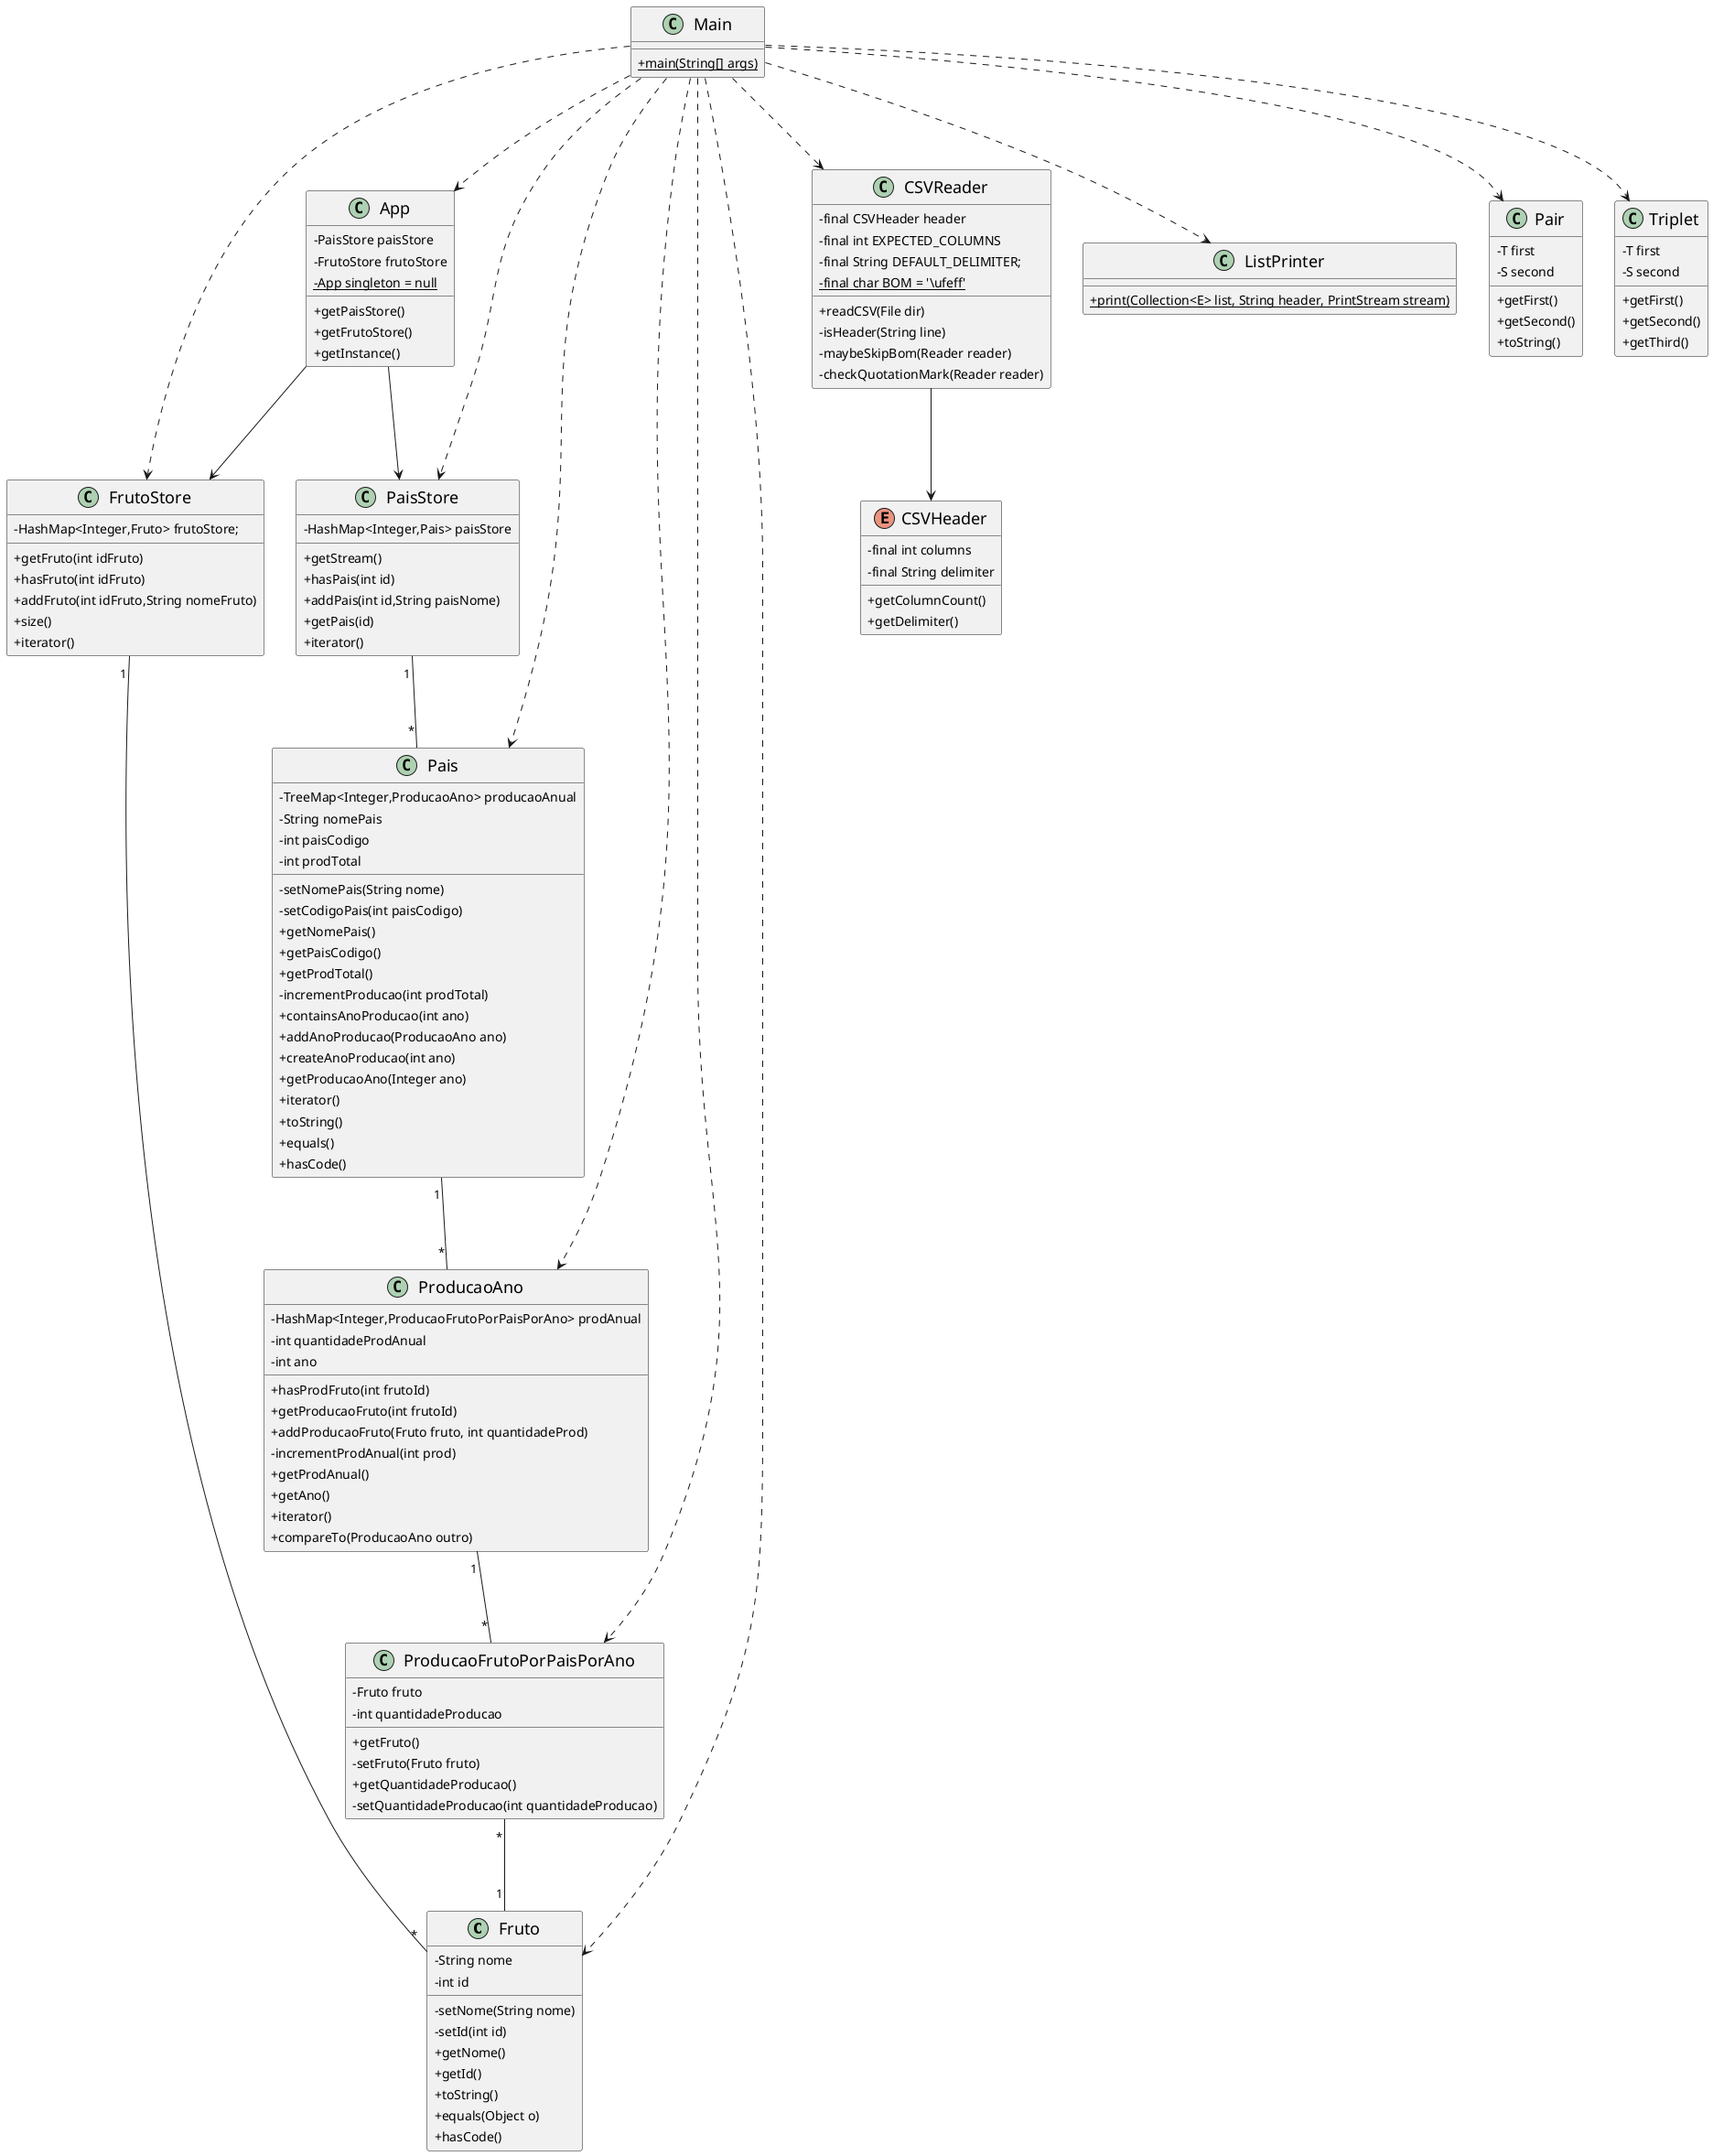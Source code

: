 @startuml
'https://plantuml.com/class-diagram

skinparam classAttributeIconSize 0
skinparam padding 2
skinparam ranksep 100
skinparam classFontSize 18


class Fruto
{
    -String nome
    -int id
    -setNome(String nome)
    -setId(int id)
    +getNome()
    +getId()
    +toString()
    +equals(Object o)
    +hasCode()
}

class FrutoStore
{
    -HashMap<Integer,Fruto> frutoStore;
    +getFruto(int idFruto)
    +hasFruto(int idFruto)
    +addFruto(int idFruto,String nomeFruto)
    +size()
    +iterator()
}

class Pais
{
    -TreeMap<Integer,ProducaoAno> producaoAnual
    -String nomePais
    -int paisCodigo
    -int prodTotal
    -setNomePais(String nome)
    -setCodigoPais(int paisCodigo)
    +getNomePais()
    +getPaisCodigo()
    +getProdTotal()
    -incrementProducao(int prodTotal)
    +containsAnoProducao(int ano)
    +addAnoProducao(ProducaoAno ano)
    +createAnoProducao(int ano)
    +getProducaoAno(Integer ano)
    +iterator()
    +toString()
    +equals()
    +hasCode()
}

class PaisStore
{
    -HashMap<Integer,Pais> paisStore
    +getStream()
    +hasPais(int id)
    +addPais(int id,String paisNome)
    +getPais(id)
    +iterator()
}

class ProducaoAno
{
    -HashMap<Integer,ProducaoFrutoPorPaisPorAno> prodAnual
    -int quantidadeProdAnual
    -int ano
    +hasProdFruto(int frutoId)
    +getProducaoFruto(int frutoId)
    +addProducaoFruto(Fruto fruto, int quantidadeProd)
    -incrementProdAnual(int prod)
    +getProdAnual()
    +getAno()
    +iterator()
    +compareTo(ProducaoAno outro)
}

class ProducaoFrutoPorPaisPorAno
{
    -Fruto fruto
    -int quantidadeProducao
    +getFruto()
    -setFruto(Fruto fruto)
    +getQuantidadeProducao()
    -setQuantidadeProducao(int quantidadeProducao)
}

class CSVReader
{
    -final CSVHeader header
    -final int EXPECTED_COLUMNS
    -final String DEFAULT_DELIMITER;
    -{static}final char BOM = '\ufeff'
    +readCSV(File dir)
    -isHeader(String line)
    -maybeSkipBom(Reader reader)
    -checkQuotationMark(Reader reader)
}

enum CSVHeader
{
    -final int columns
    -final String delimiter
    +getColumnCount()
    +getDelimiter()
}

class ListPrinter
{
    +{static}print(Collection<E> list, String header, PrintStream stream)
}

class Pair
{
    -T first
    -S second
    +getFirst()
    +getSecond()
    +toString()
}

class Triplet
{
    -T first
    -S second
    +getFirst()
    +getSecond()
    +getThird()
}

class App
{
    -PaisStore paisStore
    -FrutoStore frutoStore
    +getPaisStore()
    +getFrutoStore()
    -{static}App singleton = null
    +getInstance()
}

class Main
{
    +{static}main(String[] args)
}

PaisStore "1" -- "*" Pais
Pais "1" -- "*" ProducaoAno
ProducaoAno "1" -- "*" ProducaoFrutoPorPaisPorAno
ProducaoFrutoPorPaisPorAno "*" -- "1" Fruto
FrutoStore "1" -- "*" Fruto
Main ..> Pais
Main ..> PaisStore
Main ..> ProducaoAno
Main ..> ProducaoFrutoPorPaisPorAno
Main ..> FrutoStore
Main ..>Fruto
Main ..> App
Main ..> CSVReader
Main ..> ListPrinter
Main ..> Pair
Main ..> Triplet
App --> PaisStore
App --> FrutoStore
CSVReader --> CSVHeader


@enduml